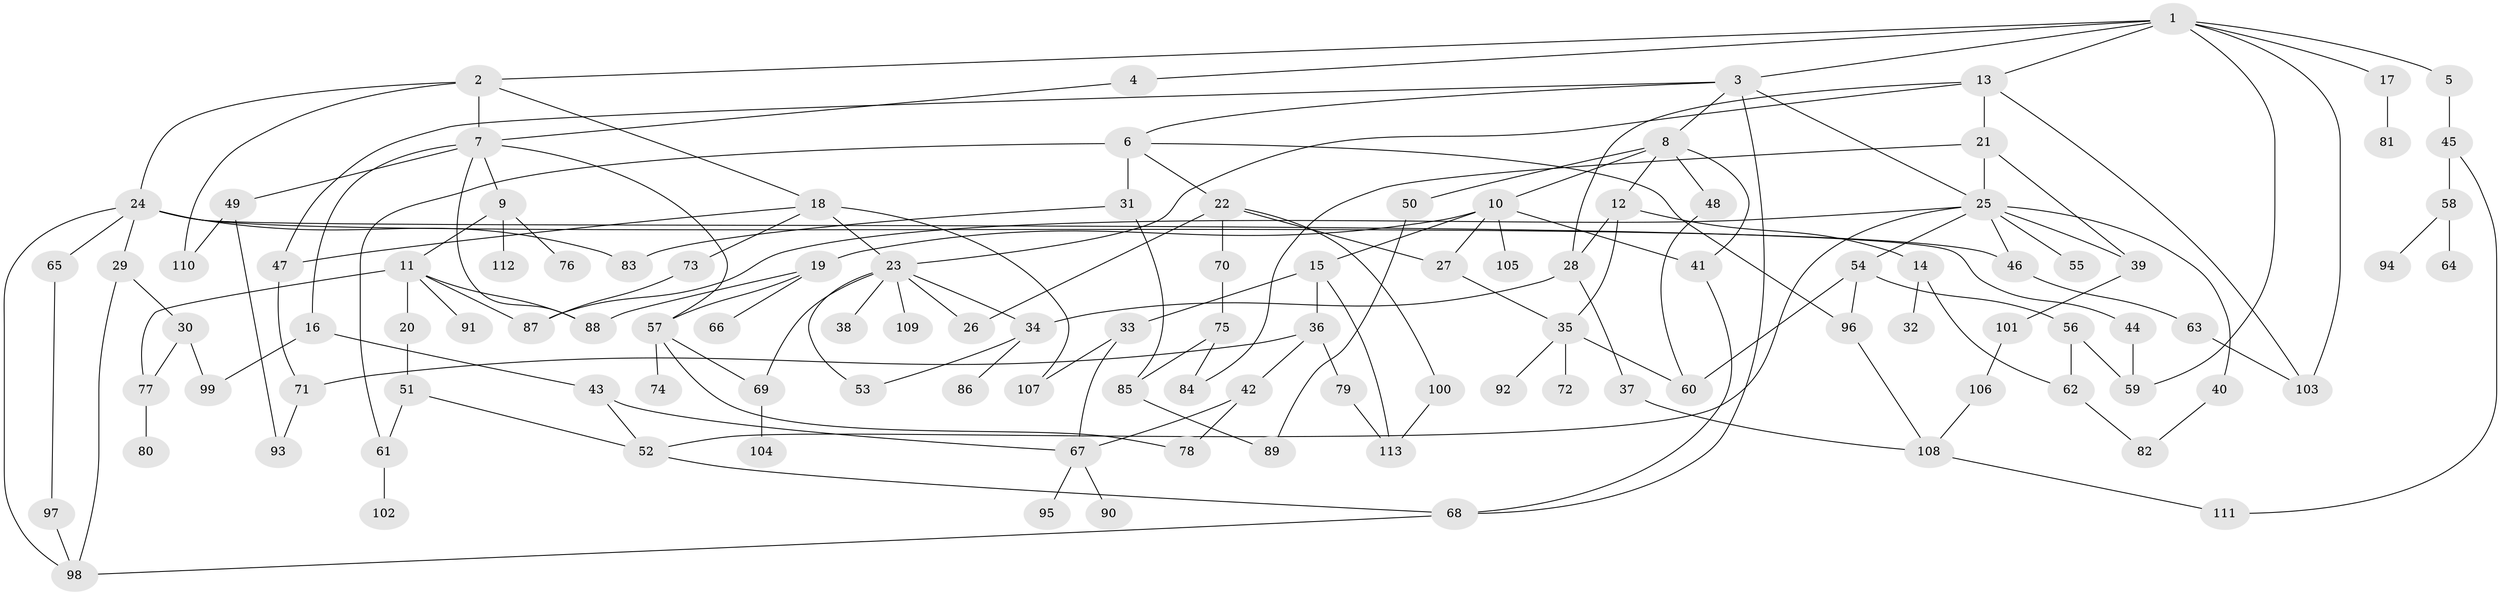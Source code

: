 // Generated by graph-tools (version 1.1) at 2025/49/03/09/25 03:49:18]
// undirected, 113 vertices, 166 edges
graph export_dot {
graph [start="1"]
  node [color=gray90,style=filled];
  1;
  2;
  3;
  4;
  5;
  6;
  7;
  8;
  9;
  10;
  11;
  12;
  13;
  14;
  15;
  16;
  17;
  18;
  19;
  20;
  21;
  22;
  23;
  24;
  25;
  26;
  27;
  28;
  29;
  30;
  31;
  32;
  33;
  34;
  35;
  36;
  37;
  38;
  39;
  40;
  41;
  42;
  43;
  44;
  45;
  46;
  47;
  48;
  49;
  50;
  51;
  52;
  53;
  54;
  55;
  56;
  57;
  58;
  59;
  60;
  61;
  62;
  63;
  64;
  65;
  66;
  67;
  68;
  69;
  70;
  71;
  72;
  73;
  74;
  75;
  76;
  77;
  78;
  79;
  80;
  81;
  82;
  83;
  84;
  85;
  86;
  87;
  88;
  89;
  90;
  91;
  92;
  93;
  94;
  95;
  96;
  97;
  98;
  99;
  100;
  101;
  102;
  103;
  104;
  105;
  106;
  107;
  108;
  109;
  110;
  111;
  112;
  113;
  1 -- 2;
  1 -- 3;
  1 -- 4;
  1 -- 5;
  1 -- 13;
  1 -- 17;
  1 -- 103;
  1 -- 59;
  2 -- 7;
  2 -- 18;
  2 -- 24;
  2 -- 110;
  3 -- 6;
  3 -- 8;
  3 -- 25;
  3 -- 47;
  3 -- 68;
  4 -- 7;
  5 -- 45;
  6 -- 22;
  6 -- 31;
  6 -- 96;
  6 -- 61;
  7 -- 9;
  7 -- 16;
  7 -- 49;
  7 -- 88;
  7 -- 57;
  8 -- 10;
  8 -- 12;
  8 -- 41;
  8 -- 48;
  8 -- 50;
  9 -- 11;
  9 -- 76;
  9 -- 112;
  10 -- 15;
  10 -- 19;
  10 -- 105;
  10 -- 27;
  10 -- 41;
  11 -- 20;
  11 -- 77;
  11 -- 87;
  11 -- 91;
  11 -- 88;
  12 -- 14;
  12 -- 28;
  12 -- 35;
  13 -- 21;
  13 -- 23;
  13 -- 28;
  13 -- 103;
  14 -- 32;
  14 -- 62;
  15 -- 33;
  15 -- 36;
  15 -- 113;
  16 -- 43;
  16 -- 99;
  17 -- 81;
  18 -- 73;
  18 -- 107;
  18 -- 23;
  18 -- 47;
  19 -- 57;
  19 -- 66;
  19 -- 88;
  20 -- 51;
  21 -- 84;
  21 -- 25;
  21 -- 39;
  22 -- 26;
  22 -- 27;
  22 -- 70;
  22 -- 100;
  23 -- 34;
  23 -- 38;
  23 -- 69;
  23 -- 109;
  23 -- 26;
  23 -- 53;
  24 -- 29;
  24 -- 44;
  24 -- 46;
  24 -- 65;
  24 -- 83;
  24 -- 98;
  25 -- 39;
  25 -- 40;
  25 -- 54;
  25 -- 55;
  25 -- 87;
  25 -- 46;
  25 -- 52;
  27 -- 35;
  28 -- 37;
  28 -- 34;
  29 -- 30;
  29 -- 98;
  30 -- 77;
  30 -- 99;
  31 -- 83;
  31 -- 85;
  33 -- 67;
  33 -- 107;
  34 -- 53;
  34 -- 86;
  35 -- 72;
  35 -- 92;
  35 -- 60;
  36 -- 42;
  36 -- 71;
  36 -- 79;
  37 -- 108;
  39 -- 101;
  40 -- 82;
  41 -- 68;
  42 -- 67;
  42 -- 78;
  43 -- 52;
  43 -- 67;
  44 -- 59;
  45 -- 58;
  45 -- 111;
  46 -- 63;
  47 -- 71;
  48 -- 60;
  49 -- 93;
  49 -- 110;
  50 -- 89;
  51 -- 61;
  51 -- 52;
  52 -- 68;
  54 -- 56;
  54 -- 96;
  54 -- 60;
  56 -- 59;
  56 -- 62;
  57 -- 74;
  57 -- 78;
  57 -- 69;
  58 -- 64;
  58 -- 94;
  61 -- 102;
  62 -- 82;
  63 -- 103;
  65 -- 97;
  67 -- 90;
  67 -- 95;
  68 -- 98;
  69 -- 104;
  70 -- 75;
  71 -- 93;
  73 -- 87;
  75 -- 84;
  75 -- 85;
  77 -- 80;
  79 -- 113;
  85 -- 89;
  96 -- 108;
  97 -- 98;
  100 -- 113;
  101 -- 106;
  106 -- 108;
  108 -- 111;
}
